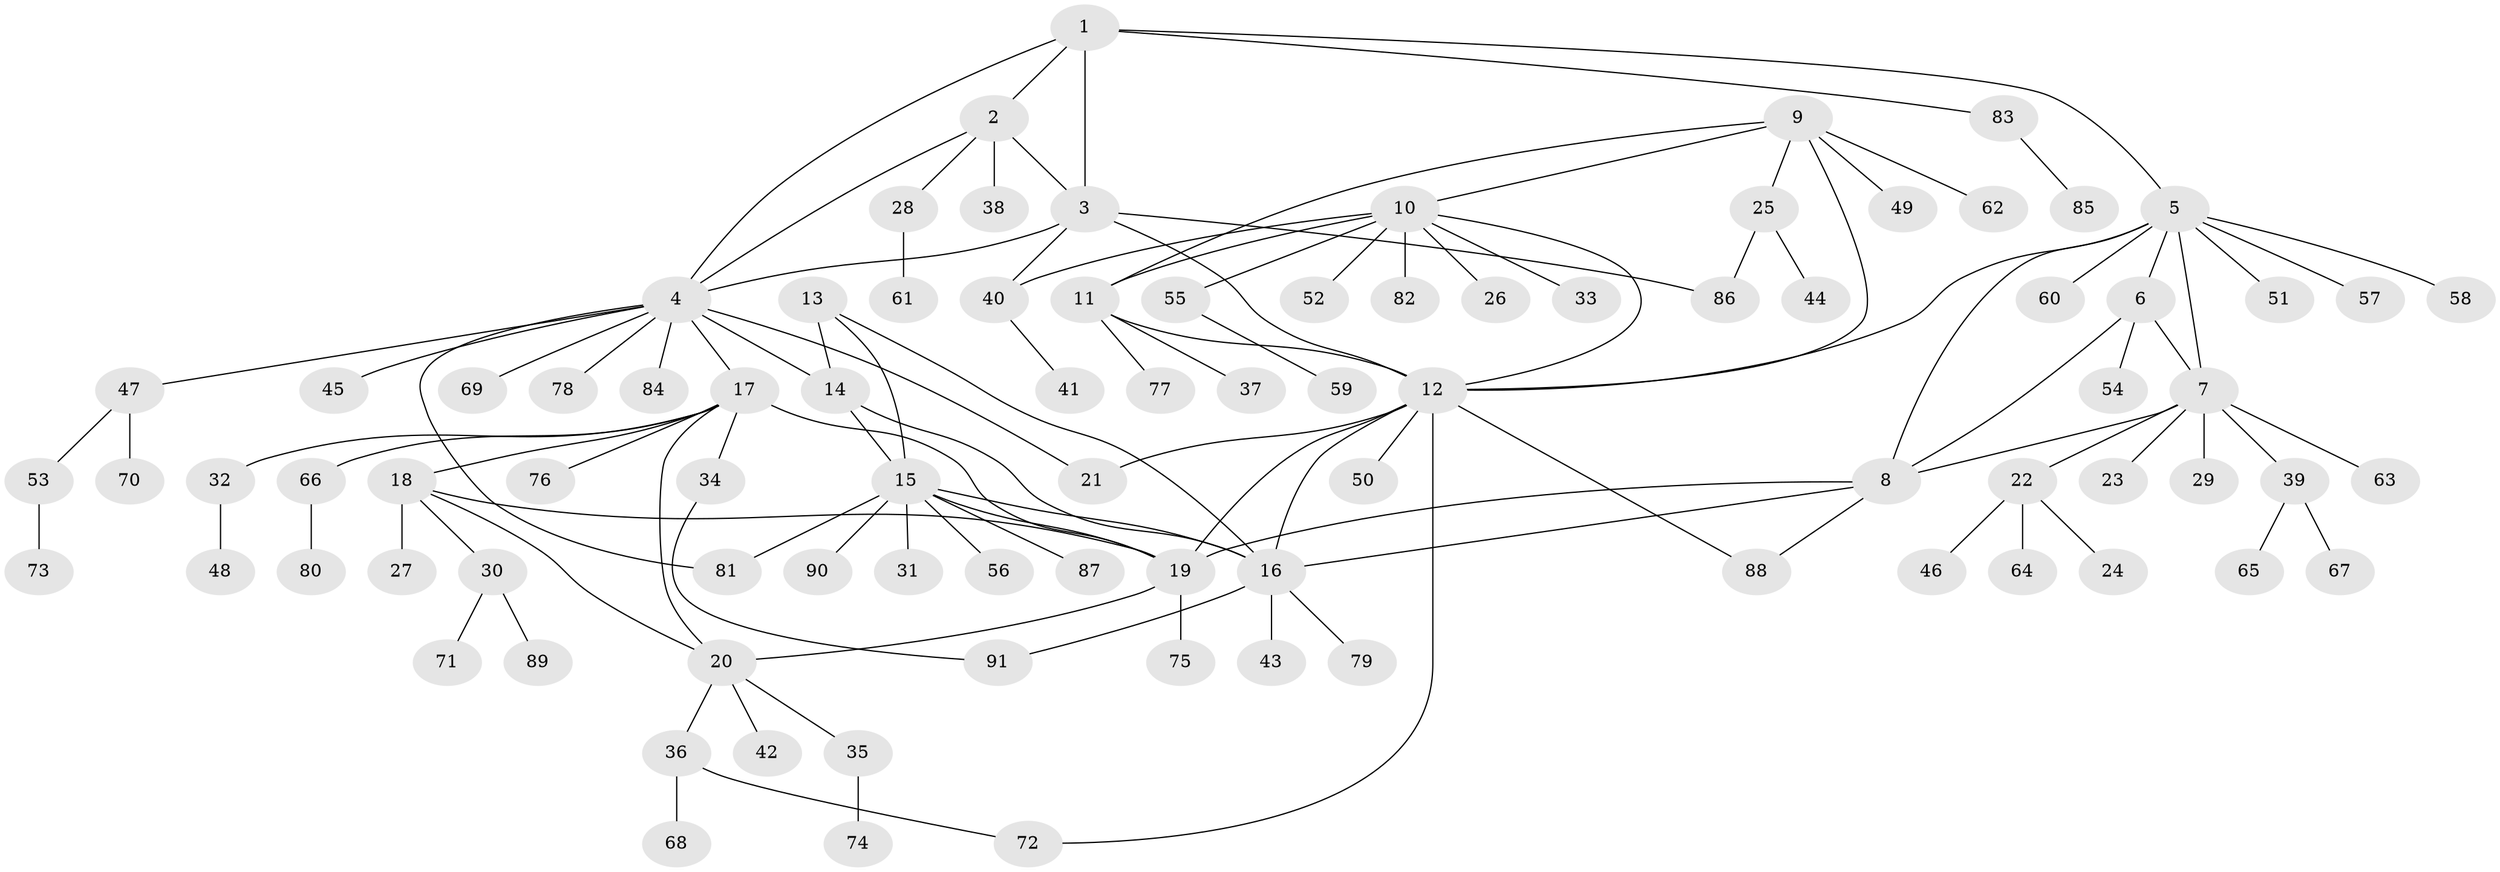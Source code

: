// Generated by graph-tools (version 1.1) at 2025/16/03/09/25 04:16:04]
// undirected, 91 vertices, 118 edges
graph export_dot {
graph [start="1"]
  node [color=gray90,style=filled];
  1;
  2;
  3;
  4;
  5;
  6;
  7;
  8;
  9;
  10;
  11;
  12;
  13;
  14;
  15;
  16;
  17;
  18;
  19;
  20;
  21;
  22;
  23;
  24;
  25;
  26;
  27;
  28;
  29;
  30;
  31;
  32;
  33;
  34;
  35;
  36;
  37;
  38;
  39;
  40;
  41;
  42;
  43;
  44;
  45;
  46;
  47;
  48;
  49;
  50;
  51;
  52;
  53;
  54;
  55;
  56;
  57;
  58;
  59;
  60;
  61;
  62;
  63;
  64;
  65;
  66;
  67;
  68;
  69;
  70;
  71;
  72;
  73;
  74;
  75;
  76;
  77;
  78;
  79;
  80;
  81;
  82;
  83;
  84;
  85;
  86;
  87;
  88;
  89;
  90;
  91;
  1 -- 2;
  1 -- 3;
  1 -- 4;
  1 -- 5;
  1 -- 83;
  2 -- 3;
  2 -- 4;
  2 -- 28;
  2 -- 38;
  3 -- 4;
  3 -- 12;
  3 -- 40;
  3 -- 86;
  4 -- 14;
  4 -- 17;
  4 -- 21;
  4 -- 45;
  4 -- 47;
  4 -- 69;
  4 -- 78;
  4 -- 81;
  4 -- 84;
  5 -- 6;
  5 -- 7;
  5 -- 8;
  5 -- 12;
  5 -- 51;
  5 -- 57;
  5 -- 58;
  5 -- 60;
  6 -- 7;
  6 -- 8;
  6 -- 54;
  7 -- 8;
  7 -- 22;
  7 -- 23;
  7 -- 29;
  7 -- 39;
  7 -- 63;
  8 -- 16;
  8 -- 19;
  8 -- 88;
  9 -- 10;
  9 -- 11;
  9 -- 12;
  9 -- 25;
  9 -- 49;
  9 -- 62;
  10 -- 11;
  10 -- 12;
  10 -- 26;
  10 -- 33;
  10 -- 40;
  10 -- 52;
  10 -- 55;
  10 -- 82;
  11 -- 12;
  11 -- 37;
  11 -- 77;
  12 -- 16;
  12 -- 19;
  12 -- 21;
  12 -- 50;
  12 -- 72;
  12 -- 88;
  13 -- 14;
  13 -- 15;
  13 -- 16;
  14 -- 15;
  14 -- 16;
  15 -- 16;
  15 -- 19;
  15 -- 31;
  15 -- 56;
  15 -- 81;
  15 -- 87;
  15 -- 90;
  16 -- 43;
  16 -- 79;
  16 -- 91;
  17 -- 18;
  17 -- 19;
  17 -- 20;
  17 -- 32;
  17 -- 34;
  17 -- 66;
  17 -- 76;
  18 -- 19;
  18 -- 20;
  18 -- 27;
  18 -- 30;
  19 -- 20;
  19 -- 75;
  20 -- 35;
  20 -- 36;
  20 -- 42;
  22 -- 24;
  22 -- 46;
  22 -- 64;
  25 -- 44;
  25 -- 86;
  28 -- 61;
  30 -- 71;
  30 -- 89;
  32 -- 48;
  34 -- 91;
  35 -- 74;
  36 -- 68;
  36 -- 72;
  39 -- 65;
  39 -- 67;
  40 -- 41;
  47 -- 53;
  47 -- 70;
  53 -- 73;
  55 -- 59;
  66 -- 80;
  83 -- 85;
}
